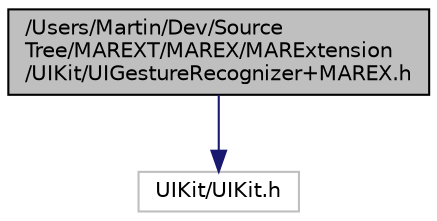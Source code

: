 digraph "/Users/Martin/Dev/SourceTree/MAREXT/MAREX/MARExtension/UIKit/UIGestureRecognizer+MAREX.h"
{
  edge [fontname="Helvetica",fontsize="10",labelfontname="Helvetica",labelfontsize="10"];
  node [fontname="Helvetica",fontsize="10",shape=record];
  Node0 [label="/Users/Martin/Dev/Source\lTree/MAREXT/MAREX/MARExtension\l/UIKit/UIGestureRecognizer+MAREX.h",height=0.2,width=0.4,color="black", fillcolor="grey75", style="filled", fontcolor="black"];
  Node0 -> Node1 [color="midnightblue",fontsize="10",style="solid",fontname="Helvetica"];
  Node1 [label="UIKit/UIKit.h",height=0.2,width=0.4,color="grey75", fillcolor="white", style="filled"];
}

